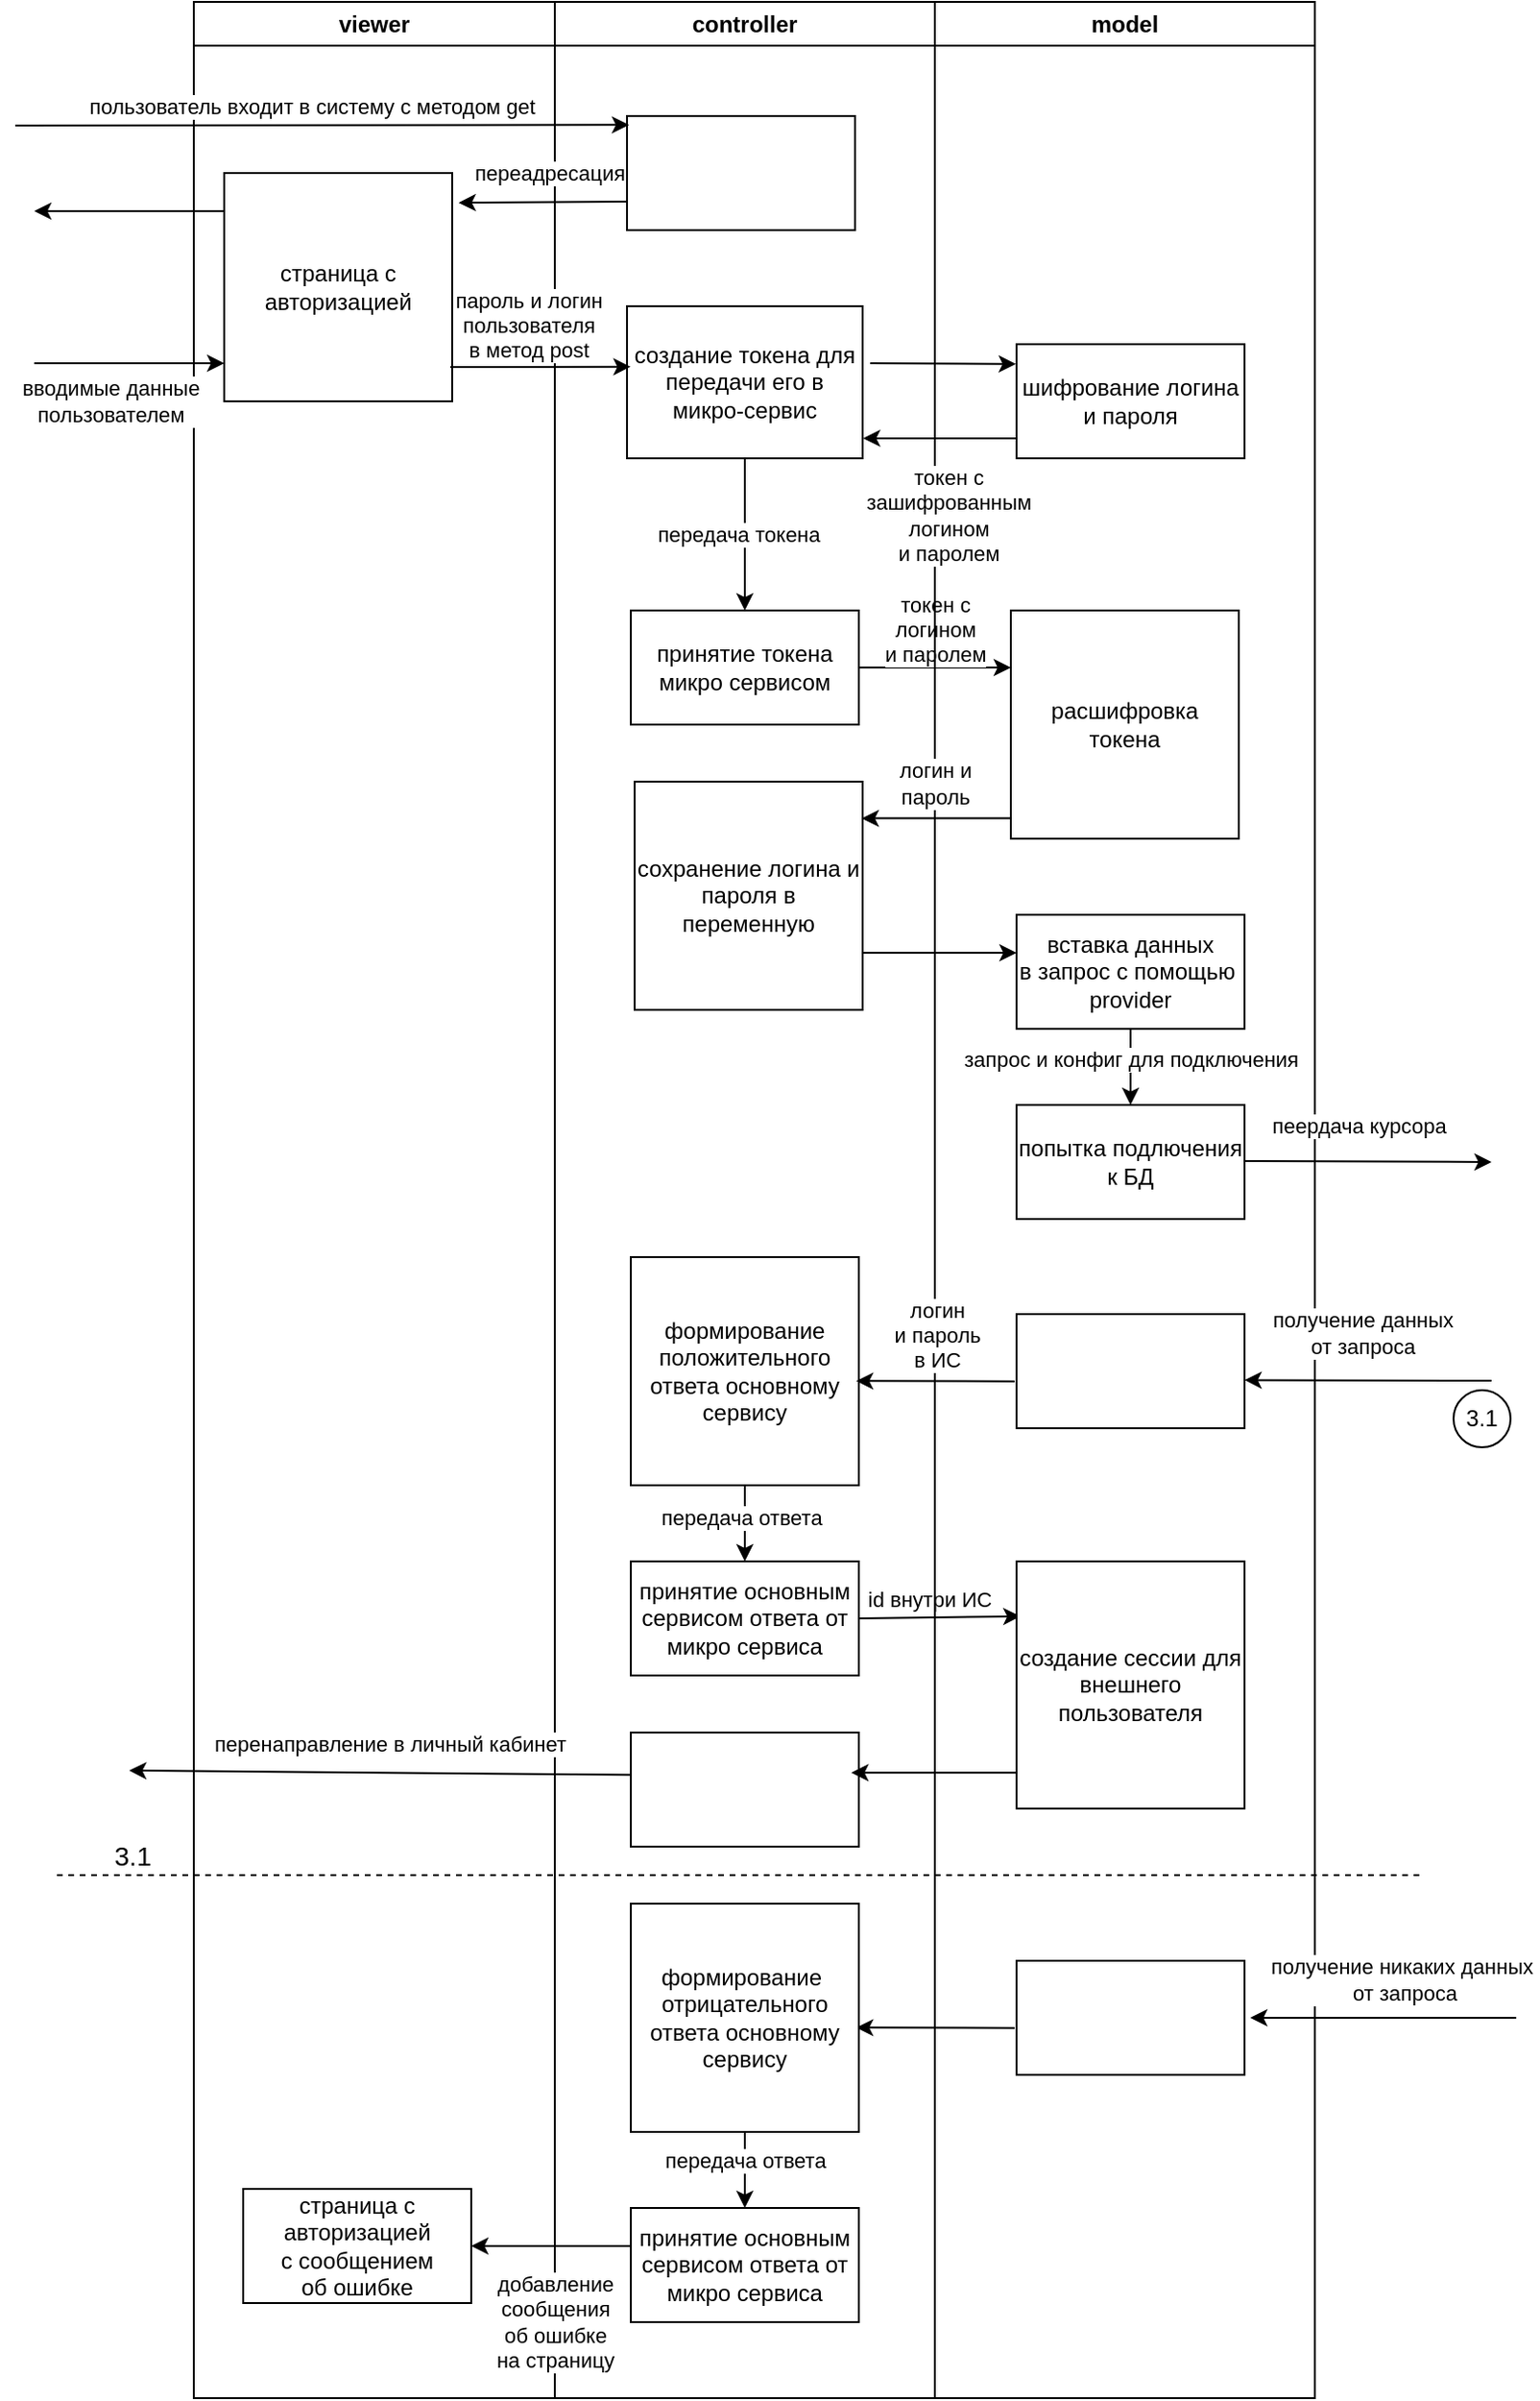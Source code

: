 <mxfile version="24.7.17">
  <diagram name="Страница — 1" id="aO370lTDI1Bmoa0-vd-T">
    <mxGraphModel dx="1290" dy="621" grid="1" gridSize="10" guides="1" tooltips="1" connect="1" arrows="1" fold="1" page="1" pageScale="1" pageWidth="827" pageHeight="1169" math="0" shadow="0">
      <root>
        <mxCell id="0" />
        <mxCell id="1" parent="0" />
        <mxCell id="uO3bWMtoUN3kTcEnwakk-37" value="controller" style="swimlane;whiteSpace=wrap;html=1;" parent="1" vertex="1">
          <mxGeometry x="294" y="60" width="200" height="1260" as="geometry" />
        </mxCell>
        <mxCell id="uO3bWMtoUN3kTcEnwakk-38" value="viewer" style="swimlane;whiteSpace=wrap;html=1;" parent="uO3bWMtoUN3kTcEnwakk-37" vertex="1">
          <mxGeometry x="-190" width="190" height="1260" as="geometry" />
        </mxCell>
        <mxCell id="uO3bWMtoUN3kTcEnwakk-39" value="страница с авторизацией" style="rounded=0;whiteSpace=wrap;html=1;" parent="uO3bWMtoUN3kTcEnwakk-38" vertex="1">
          <mxGeometry x="16" y="90" width="120" height="120" as="geometry" />
        </mxCell>
        <mxCell id="uO3bWMtoUN3kTcEnwakk-40" value="" style="endArrow=classic;html=1;rounded=0;exitX=0;exitY=0.5;exitDx=0;exitDy=0;" parent="uO3bWMtoUN3kTcEnwakk-38" edge="1">
          <mxGeometry width="50" height="50" relative="1" as="geometry">
            <mxPoint x="16" y="110" as="sourcePoint" />
            <mxPoint x="-84" y="110" as="targetPoint" />
          </mxGeometry>
        </mxCell>
        <mxCell id="uO3bWMtoUN3kTcEnwakk-65" value="" style="endArrow=classic;html=1;rounded=0;entryX=0;entryY=0.433;entryDx=0;entryDy=0;entryPerimeter=0;" parent="uO3bWMtoUN3kTcEnwakk-38" edge="1">
          <mxGeometry width="50" height="50" relative="1" as="geometry">
            <mxPoint x="-84" y="190.04" as="sourcePoint" />
            <mxPoint x="16" y="190.0" as="targetPoint" />
          </mxGeometry>
        </mxCell>
        <mxCell id="uO3bWMtoUN3kTcEnwakk-66" value="вводимые данные&lt;div&gt;пользователем&lt;/div&gt;" style="edgeLabel;html=1;align=center;verticalAlign=middle;resizable=0;points=[];" parent="uO3bWMtoUN3kTcEnwakk-65" vertex="1" connectable="0">
          <mxGeometry x="-0.121" relative="1" as="geometry">
            <mxPoint x="-4" y="20" as="offset" />
          </mxGeometry>
        </mxCell>
        <mxCell id="uO3bWMtoUN3kTcEnwakk-55" value="" style="endArrow=classic;html=1;rounded=0;exitX=0.014;exitY=0.371;exitDx=0;exitDy=0;exitPerimeter=0;" parent="uO3bWMtoUN3kTcEnwakk-38" source="uO3bWMtoUN3kTcEnwakk-99" edge="1">
          <mxGeometry width="50" height="50" relative="1" as="geometry">
            <mxPoint x="146" y="960" as="sourcePoint" />
            <mxPoint x="-34" y="930" as="targetPoint" />
          </mxGeometry>
        </mxCell>
        <mxCell id="uO3bWMtoUN3kTcEnwakk-56" value="перенаправление в личный кабинет" style="edgeLabel;html=1;align=center;verticalAlign=middle;resizable=0;points=[];" parent="uO3bWMtoUN3kTcEnwakk-55" vertex="1" connectable="0">
          <mxGeometry x="0.239" y="-1" relative="1" as="geometry">
            <mxPoint x="36" y="-14" as="offset" />
          </mxGeometry>
        </mxCell>
        <mxCell id="uO3bWMtoUN3kTcEnwakk-109" value="страница с авторизацией&lt;br&gt;с сообщением&lt;br&gt;об ошибке" style="rounded=0;whiteSpace=wrap;html=1;" parent="uO3bWMtoUN3kTcEnwakk-38" vertex="1">
          <mxGeometry x="26" y="1150" width="120" height="60" as="geometry" />
        </mxCell>
        <mxCell id="uO3bWMtoUN3kTcEnwakk-48" value="" style="endArrow=classic;html=1;rounded=0;exitX=1;exitY=0.75;exitDx=0;exitDy=0;" parent="uO3bWMtoUN3kTcEnwakk-37" source="uO3bWMtoUN3kTcEnwakk-87" edge="1">
          <mxGeometry width="50" height="50" relative="1" as="geometry">
            <mxPoint x="223" y="490" as="sourcePoint" />
            <mxPoint x="243" y="500" as="targetPoint" />
          </mxGeometry>
        </mxCell>
        <mxCell id="uO3bWMtoUN3kTcEnwakk-78" value="создание токена для передачи его в микро-сервис" style="rounded=0;whiteSpace=wrap;html=1;" parent="uO3bWMtoUN3kTcEnwakk-37" vertex="1">
          <mxGeometry x="38" y="160" width="124" height="80" as="geometry" />
        </mxCell>
        <mxCell id="uO3bWMtoUN3kTcEnwakk-46" value="" style="endArrow=classic;html=1;rounded=0;exitX=0.992;exitY=0.85;exitDx=0;exitDy=0;exitPerimeter=0;entryX=0.015;entryY=0.398;entryDx=0;entryDy=0;entryPerimeter=0;" parent="uO3bWMtoUN3kTcEnwakk-37" source="uO3bWMtoUN3kTcEnwakk-39" target="uO3bWMtoUN3kTcEnwakk-78" edge="1">
          <mxGeometry width="50" height="50" relative="1" as="geometry">
            <mxPoint x="56" y="210" as="sourcePoint" />
            <mxPoint x="16" y="192" as="targetPoint" />
          </mxGeometry>
        </mxCell>
        <mxCell id="uO3bWMtoUN3kTcEnwakk-47" value="пароль и логин&lt;br&gt;пользователя &lt;br&gt;в метод post" style="edgeLabel;html=1;align=center;verticalAlign=middle;resizable=0;points=[];" parent="uO3bWMtoUN3kTcEnwakk-46" vertex="1" connectable="0">
          <mxGeometry x="-0.384" y="-2" relative="1" as="geometry">
            <mxPoint x="12" y="-24" as="offset" />
          </mxGeometry>
        </mxCell>
        <mxCell id="uO3bWMtoUN3kTcEnwakk-80" value="" style="endArrow=classic;html=1;rounded=0;exitX=0.5;exitY=1;exitDx=0;exitDy=0;" parent="uO3bWMtoUN3kTcEnwakk-37" source="uO3bWMtoUN3kTcEnwakk-78" edge="1">
          <mxGeometry width="50" height="50" relative="1" as="geometry">
            <mxPoint x="95" y="390" as="sourcePoint" />
            <mxPoint x="100" y="320" as="targetPoint" />
          </mxGeometry>
        </mxCell>
        <mxCell id="uO3bWMtoUN3kTcEnwakk-110" value="передача токена&amp;nbsp;" style="edgeLabel;html=1;align=center;verticalAlign=middle;resizable=0;points=[];" parent="uO3bWMtoUN3kTcEnwakk-80" vertex="1" connectable="0">
          <mxGeometry x="-0.15" y="1" relative="1" as="geometry">
            <mxPoint x="-3" y="6" as="offset" />
          </mxGeometry>
        </mxCell>
        <mxCell id="uO3bWMtoUN3kTcEnwakk-81" value="принятие токена микро сервисом" style="rounded=0;whiteSpace=wrap;html=1;" parent="uO3bWMtoUN3kTcEnwakk-37" vertex="1">
          <mxGeometry x="40" y="320" width="120" height="60" as="geometry" />
        </mxCell>
        <mxCell id="uO3bWMtoUN3kTcEnwakk-82" value="" style="endArrow=classic;html=1;rounded=0;entryX=0;entryY=0.25;entryDx=0;entryDy=0;" parent="uO3bWMtoUN3kTcEnwakk-37" target="uO3bWMtoUN3kTcEnwakk-84" edge="1">
          <mxGeometry width="50" height="50" relative="1" as="geometry">
            <mxPoint x="160" y="350" as="sourcePoint" />
            <mxPoint x="206" y="360" as="targetPoint" />
          </mxGeometry>
        </mxCell>
        <mxCell id="uO3bWMtoUN3kTcEnwakk-85" value="токен с &lt;br&gt;логином &lt;br&gt;и паролем" style="edgeLabel;html=1;align=center;verticalAlign=middle;resizable=0;points=[];" parent="uO3bWMtoUN3kTcEnwakk-82" vertex="1" connectable="0">
          <mxGeometry x="0.192" relative="1" as="geometry">
            <mxPoint x="-8" y="-20" as="offset" />
          </mxGeometry>
        </mxCell>
        <mxCell id="uO3bWMtoUN3kTcEnwakk-87" value="сохранение логина и пароля в переменную" style="rounded=0;whiteSpace=wrap;html=1;" parent="uO3bWMtoUN3kTcEnwakk-37" vertex="1">
          <mxGeometry x="42" y="410" width="120" height="120" as="geometry" />
        </mxCell>
        <mxCell id="uO3bWMtoUN3kTcEnwakk-91" value="формирование положительного ответа основному сервису" style="rounded=0;whiteSpace=wrap;html=1;" parent="uO3bWMtoUN3kTcEnwakk-37" vertex="1">
          <mxGeometry x="40" y="660" width="120" height="120" as="geometry" />
        </mxCell>
        <mxCell id="uO3bWMtoUN3kTcEnwakk-93" value="принятие основным сервисом ответа от микро сервиса" style="rounded=0;whiteSpace=wrap;html=1;" parent="uO3bWMtoUN3kTcEnwakk-37" vertex="1">
          <mxGeometry x="40" y="820" width="120" height="60" as="geometry" />
        </mxCell>
        <mxCell id="uO3bWMtoUN3kTcEnwakk-94" value="" style="endArrow=classic;html=1;rounded=0;exitX=0.5;exitY=1;exitDx=0;exitDy=0;entryX=0.5;entryY=0;entryDx=0;entryDy=0;" parent="uO3bWMtoUN3kTcEnwakk-37" source="uO3bWMtoUN3kTcEnwakk-91" target="uO3bWMtoUN3kTcEnwakk-93" edge="1">
          <mxGeometry width="50" height="50" relative="1" as="geometry">
            <mxPoint x="56" y="840" as="sourcePoint" />
            <mxPoint x="106" y="790" as="targetPoint" />
          </mxGeometry>
        </mxCell>
        <mxCell id="uO3bWMtoUN3kTcEnwakk-111" value="передача ответа" style="edgeLabel;html=1;align=center;verticalAlign=middle;resizable=0;points=[];" parent="uO3bWMtoUN3kTcEnwakk-94" vertex="1" connectable="0">
          <mxGeometry x="-0.148" y="-2" relative="1" as="geometry">
            <mxPoint as="offset" />
          </mxGeometry>
        </mxCell>
        <mxCell id="uO3bWMtoUN3kTcEnwakk-96" value="id внутри ИС" style="endArrow=classic;html=1;rounded=0;entryX=0.017;entryY=0.222;entryDx=0;entryDy=0;entryPerimeter=0;" parent="uO3bWMtoUN3kTcEnwakk-37" target="uO3bWMtoUN3kTcEnwakk-95" edge="1">
          <mxGeometry x="-0.133" y="10" width="50" height="50" relative="1" as="geometry">
            <mxPoint x="160" y="850" as="sourcePoint" />
            <mxPoint x="226" y="830" as="targetPoint" />
            <mxPoint as="offset" />
          </mxGeometry>
        </mxCell>
        <mxCell id="uO3bWMtoUN3kTcEnwakk-97" value="" style="rounded=0;whiteSpace=wrap;html=1;" parent="uO3bWMtoUN3kTcEnwakk-37" vertex="1">
          <mxGeometry x="38" y="60" width="120" height="60" as="geometry" />
        </mxCell>
        <mxCell id="uO3bWMtoUN3kTcEnwakk-44" value="" style="endArrow=classic;html=1;rounded=0;entryX=1.028;entryY=0.13;entryDx=0;entryDy=0;exitX=0;exitY=0.75;exitDx=0;exitDy=0;entryPerimeter=0;" parent="uO3bWMtoUN3kTcEnwakk-37" source="uO3bWMtoUN3kTcEnwakk-97" target="uO3bWMtoUN3kTcEnwakk-39" edge="1">
          <mxGeometry width="50" height="50" relative="1" as="geometry">
            <mxPoint x="21.8" y="105.65" as="sourcePoint" />
            <mxPoint x="106" y="160" as="targetPoint" />
          </mxGeometry>
        </mxCell>
        <mxCell id="uO3bWMtoUN3kTcEnwakk-45" value="переадресация" style="edgeLabel;html=1;align=center;verticalAlign=middle;resizable=0;points=[];" parent="uO3bWMtoUN3kTcEnwakk-44" vertex="1" connectable="0">
          <mxGeometry x="-0.445" relative="1" as="geometry">
            <mxPoint x="-17" y="-15" as="offset" />
          </mxGeometry>
        </mxCell>
        <mxCell id="uO3bWMtoUN3kTcEnwakk-99" value="" style="rounded=0;whiteSpace=wrap;html=1;" parent="uO3bWMtoUN3kTcEnwakk-37" vertex="1">
          <mxGeometry x="40" y="910" width="120" height="60" as="geometry" />
        </mxCell>
        <mxCell id="uO3bWMtoUN3kTcEnwakk-41" value="" style="endArrow=none;dashed=1;html=1;rounded=0;" parent="uO3bWMtoUN3kTcEnwakk-37" edge="1">
          <mxGeometry width="50" height="50" relative="1" as="geometry">
            <mxPoint x="-262" y="985" as="sourcePoint" />
            <mxPoint x="458" y="985" as="targetPoint" />
          </mxGeometry>
        </mxCell>
        <mxCell id="uO3bWMtoUN3kTcEnwakk-42" value="&lt;font style=&quot;font-size: 14px;&quot;&gt;3.1&lt;/font&gt;" style="text;html=1;align=center;verticalAlign=middle;whiteSpace=wrap;rounded=0;" parent="uO3bWMtoUN3kTcEnwakk-37" vertex="1">
          <mxGeometry x="-252" y="960" width="60" height="30" as="geometry" />
        </mxCell>
        <mxCell id="uO3bWMtoUN3kTcEnwakk-57" value="model" style="swimlane;whiteSpace=wrap;html=1;" parent="1" vertex="1">
          <mxGeometry x="494" y="60" width="200" height="1260" as="geometry" />
        </mxCell>
        <mxCell id="uO3bWMtoUN3kTcEnwakk-58" value="вставка данных&lt;br&gt;в запрос с помощью&amp;nbsp;&lt;br&gt;provider" style="rounded=0;whiteSpace=wrap;html=1;" parent="uO3bWMtoUN3kTcEnwakk-57" vertex="1">
          <mxGeometry x="43" y="480" width="120" height="60" as="geometry" />
        </mxCell>
        <mxCell id="uO3bWMtoUN3kTcEnwakk-59" value="попытка подлючения&lt;br&gt;к БД" style="rounded=0;whiteSpace=wrap;html=1;" parent="uO3bWMtoUN3kTcEnwakk-57" vertex="1">
          <mxGeometry x="43" y="580" width="120" height="60" as="geometry" />
        </mxCell>
        <mxCell id="uO3bWMtoUN3kTcEnwakk-60" value="" style="endArrow=classic;html=1;rounded=0;exitX=0.5;exitY=1;exitDx=0;exitDy=0;" parent="uO3bWMtoUN3kTcEnwakk-57" source="uO3bWMtoUN3kTcEnwakk-58" target="uO3bWMtoUN3kTcEnwakk-59" edge="1">
          <mxGeometry width="50" height="50" relative="1" as="geometry">
            <mxPoint x="-127" y="510" as="sourcePoint" />
            <mxPoint x="-77" y="460" as="targetPoint" />
          </mxGeometry>
        </mxCell>
        <mxCell id="uO3bWMtoUN3kTcEnwakk-61" value="запрос и конфиг для подключения" style="edgeLabel;html=1;align=center;verticalAlign=middle;resizable=0;points=[];" parent="uO3bWMtoUN3kTcEnwakk-60" vertex="1" connectable="0">
          <mxGeometry x="-0.133" relative="1" as="geometry">
            <mxPoint y="-2" as="offset" />
          </mxGeometry>
        </mxCell>
        <mxCell id="uO3bWMtoUN3kTcEnwakk-76" value="шифрование логина и пароля" style="rounded=0;whiteSpace=wrap;html=1;" parent="uO3bWMtoUN3kTcEnwakk-57" vertex="1">
          <mxGeometry x="43" y="180" width="120" height="60" as="geometry" />
        </mxCell>
        <mxCell id="uO3bWMtoUN3kTcEnwakk-84" value="расшифровка токена" style="rounded=0;whiteSpace=wrap;html=1;" parent="uO3bWMtoUN3kTcEnwakk-57" vertex="1">
          <mxGeometry x="40" y="320" width="120" height="120" as="geometry" />
        </mxCell>
        <mxCell id="uO3bWMtoUN3kTcEnwakk-95" value="создание сессии для внешнего пользователя" style="rounded=0;whiteSpace=wrap;html=1;" parent="uO3bWMtoUN3kTcEnwakk-57" vertex="1">
          <mxGeometry x="43" y="820" width="120" height="130" as="geometry" />
        </mxCell>
        <mxCell id="uO3bWMtoUN3kTcEnwakk-98" value="" style="rounded=0;whiteSpace=wrap;html=1;" parent="uO3bWMtoUN3kTcEnwakk-57" vertex="1">
          <mxGeometry x="43" y="690" width="120" height="60" as="geometry" />
        </mxCell>
        <mxCell id="uO3bWMtoUN3kTcEnwakk-103" value="" style="endArrow=classic;html=1;rounded=0;exitX=0.5;exitY=1;exitDx=0;exitDy=0;entryX=0.5;entryY=0;entryDx=0;entryDy=0;" parent="uO3bWMtoUN3kTcEnwakk-57" source="uO3bWMtoUN3kTcEnwakk-101" target="uO3bWMtoUN3kTcEnwakk-102" edge="1">
          <mxGeometry width="50" height="50" relative="1" as="geometry">
            <mxPoint x="-144" y="1180" as="sourcePoint" />
            <mxPoint x="-94" y="1130" as="targetPoint" />
          </mxGeometry>
        </mxCell>
        <mxCell id="uO3bWMtoUN3kTcEnwakk-112" value="передача ответа" style="edgeLabel;html=1;align=center;verticalAlign=middle;resizable=0;points=[];" parent="uO3bWMtoUN3kTcEnwakk-103" vertex="1" connectable="0">
          <mxGeometry x="-0.243" relative="1" as="geometry">
            <mxPoint as="offset" />
          </mxGeometry>
        </mxCell>
        <mxCell id="uO3bWMtoUN3kTcEnwakk-105" value="" style="endArrow=classic;html=1;rounded=0;exitX=-0.008;exitY=0.589;exitDx=0;exitDy=0;entryX=0.988;entryY=0.543;entryDx=0;entryDy=0;entryPerimeter=0;exitPerimeter=0;" parent="uO3bWMtoUN3kTcEnwakk-57" source="uO3bWMtoUN3kTcEnwakk-104" target="uO3bWMtoUN3kTcEnwakk-101" edge="1">
          <mxGeometry width="50" height="50" relative="1" as="geometry">
            <mxPoint x="31" y="1065" as="sourcePoint" />
            <mxPoint x="-37" y="1065" as="targetPoint" />
          </mxGeometry>
        </mxCell>
        <mxCell id="uO3bWMtoUN3kTcEnwakk-101" value="формирование&amp;nbsp; отрицательного ответа основному сервису" style="rounded=0;whiteSpace=wrap;html=1;" parent="uO3bWMtoUN3kTcEnwakk-57" vertex="1">
          <mxGeometry x="-160" y="1000" width="120" height="120" as="geometry" />
        </mxCell>
        <mxCell id="uO3bWMtoUN3kTcEnwakk-102" value="принятие основным сервисом ответа от микро сервиса" style="rounded=0;whiteSpace=wrap;html=1;" parent="uO3bWMtoUN3kTcEnwakk-57" vertex="1">
          <mxGeometry x="-160" y="1160" width="120" height="60" as="geometry" />
        </mxCell>
        <mxCell id="uO3bWMtoUN3kTcEnwakk-104" value="" style="rounded=0;whiteSpace=wrap;html=1;" parent="uO3bWMtoUN3kTcEnwakk-57" vertex="1">
          <mxGeometry x="43" y="1030" width="120" height="60" as="geometry" />
        </mxCell>
        <mxCell id="uO3bWMtoUN3kTcEnwakk-63" value="" style="endArrow=classic;html=1;rounded=0;entryX=0.009;entryY=0.078;entryDx=0;entryDy=0;entryPerimeter=0;" parent="1" target="uO3bWMtoUN3kTcEnwakk-97" edge="1">
          <mxGeometry width="50" height="50" relative="1" as="geometry">
            <mxPoint x="10" y="125" as="sourcePoint" />
            <mxPoint x="324" y="125" as="targetPoint" />
          </mxGeometry>
        </mxCell>
        <mxCell id="uO3bWMtoUN3kTcEnwakk-64" value="пользователь входит в систему с методом get" style="edgeLabel;html=1;align=center;verticalAlign=middle;resizable=0;points=[];" parent="uO3bWMtoUN3kTcEnwakk-63" vertex="1" connectable="0">
          <mxGeometry x="0.373" y="-1" relative="1" as="geometry">
            <mxPoint x="-66" y="-11" as="offset" />
          </mxGeometry>
        </mxCell>
        <mxCell id="uO3bWMtoUN3kTcEnwakk-67" value="" style="endArrow=classic;html=1;rounded=0;" parent="1" edge="1">
          <mxGeometry width="50" height="50" relative="1" as="geometry">
            <mxPoint x="657" y="669.5" as="sourcePoint" />
            <mxPoint x="787" y="670" as="targetPoint" />
          </mxGeometry>
        </mxCell>
        <mxCell id="uO3bWMtoUN3kTcEnwakk-68" value="пеердача курсора" style="edgeLabel;html=1;align=center;verticalAlign=middle;resizable=0;points=[];" parent="uO3bWMtoUN3kTcEnwakk-67" vertex="1" connectable="0">
          <mxGeometry x="0.262" y="1" relative="1" as="geometry">
            <mxPoint x="-22" y="-18" as="offset" />
          </mxGeometry>
        </mxCell>
        <mxCell id="uO3bWMtoUN3kTcEnwakk-69" value="3.1" style="ellipse;whiteSpace=wrap;html=1;aspect=fixed;" parent="1" vertex="1">
          <mxGeometry x="767" y="790" width="30" height="30" as="geometry" />
        </mxCell>
        <mxCell id="uO3bWMtoUN3kTcEnwakk-70" value="" style="endArrow=classic;html=1;rounded=0;entryX=1;entryY=0.578;entryDx=0;entryDy=0;entryPerimeter=0;" parent="1" target="uO3bWMtoUN3kTcEnwakk-98" edge="1">
          <mxGeometry width="50" height="50" relative="1" as="geometry">
            <mxPoint x="787" y="785" as="sourcePoint" />
            <mxPoint x="669" y="784.66" as="targetPoint" />
          </mxGeometry>
        </mxCell>
        <mxCell id="uO3bWMtoUN3kTcEnwakk-71" value="получение данных&lt;br&gt;от запроса" style="edgeLabel;html=1;align=center;verticalAlign=middle;resizable=0;points=[];" parent="uO3bWMtoUN3kTcEnwakk-70" vertex="1" connectable="0">
          <mxGeometry x="-0.395" y="-2" relative="1" as="geometry">
            <mxPoint x="-29" y="-23" as="offset" />
          </mxGeometry>
        </mxCell>
        <mxCell id="uO3bWMtoUN3kTcEnwakk-72" value="" style="endArrow=classic;html=1;rounded=0;exitX=-0.008;exitY=0.589;exitDx=0;exitDy=0;entryX=0.988;entryY=0.543;entryDx=0;entryDy=0;entryPerimeter=0;exitPerimeter=0;" parent="1" source="uO3bWMtoUN3kTcEnwakk-98" target="uO3bWMtoUN3kTcEnwakk-91" edge="1">
          <mxGeometry width="50" height="50" relative="1" as="geometry">
            <mxPoint x="525" y="785" as="sourcePoint" />
            <mxPoint x="457" y="785" as="targetPoint" />
          </mxGeometry>
        </mxCell>
        <mxCell id="uO3bWMtoUN3kTcEnwakk-92" value="логин &lt;br&gt;и пароль &lt;br&gt;в ИС" style="edgeLabel;html=1;align=center;verticalAlign=middle;resizable=0;points=[];" parent="uO3bWMtoUN3kTcEnwakk-72" vertex="1" connectable="0">
          <mxGeometry x="-0.244" relative="1" as="geometry">
            <mxPoint x="-10" y="-25" as="offset" />
          </mxGeometry>
        </mxCell>
        <mxCell id="uO3bWMtoUN3kTcEnwakk-77" value="" style="endArrow=classic;html=1;rounded=0;entryX=1.002;entryY=0.868;entryDx=0;entryDy=0;entryPerimeter=0;exitX=-0.003;exitY=0.824;exitDx=0;exitDy=0;exitPerimeter=0;" parent="1" source="uO3bWMtoUN3kTcEnwakk-76" target="uO3bWMtoUN3kTcEnwakk-78" edge="1">
          <mxGeometry width="50" height="50" relative="1" as="geometry">
            <mxPoint x="520" y="290" as="sourcePoint" />
            <mxPoint x="460" y="290" as="targetPoint" />
          </mxGeometry>
        </mxCell>
        <mxCell id="uO3bWMtoUN3kTcEnwakk-79" value="токен с &lt;br&gt;зашифрованным &lt;br&gt;логином &lt;br&gt;и паролем" style="edgeLabel;html=1;align=center;verticalAlign=middle;resizable=0;points=[];" parent="uO3bWMtoUN3kTcEnwakk-77" vertex="1" connectable="0">
          <mxGeometry x="0.21" y="-1" relative="1" as="geometry">
            <mxPoint x="13" y="41" as="offset" />
          </mxGeometry>
        </mxCell>
        <mxCell id="uO3bWMtoUN3kTcEnwakk-74" value="" style="endArrow=classic;html=1;rounded=0;exitX=1.032;exitY=0.375;exitDx=0;exitDy=0;exitPerimeter=0;entryX=-0.003;entryY=0.173;entryDx=0;entryDy=0;entryPerimeter=0;" parent="1" source="uO3bWMtoUN3kTcEnwakk-78" target="uO3bWMtoUN3kTcEnwakk-76" edge="1">
          <mxGeometry width="50" height="50" relative="1" as="geometry">
            <mxPoint x="460" y="250" as="sourcePoint" />
            <mxPoint x="520" y="250" as="targetPoint" />
          </mxGeometry>
        </mxCell>
        <mxCell id="uO3bWMtoUN3kTcEnwakk-88" value="" style="endArrow=classic;html=1;rounded=0;exitX=-0.003;exitY=0.91;exitDx=0;exitDy=0;exitPerimeter=0;entryX=0.996;entryY=0.161;entryDx=0;entryDy=0;entryPerimeter=0;" parent="1" source="uO3bWMtoUN3kTcEnwakk-84" target="uO3bWMtoUN3kTcEnwakk-87" edge="1">
          <mxGeometry width="50" height="50" relative="1" as="geometry">
            <mxPoint x="450" y="510" as="sourcePoint" />
            <mxPoint x="470" y="490" as="targetPoint" />
          </mxGeometry>
        </mxCell>
        <mxCell id="uO3bWMtoUN3kTcEnwakk-89" value="логин и &lt;br&gt;пароль" style="edgeLabel;html=1;align=center;verticalAlign=middle;resizable=0;points=[];" parent="uO3bWMtoUN3kTcEnwakk-88" vertex="1" connectable="0">
          <mxGeometry x="0.439" relative="1" as="geometry">
            <mxPoint x="16" y="-19" as="offset" />
          </mxGeometry>
        </mxCell>
        <mxCell id="uO3bWMtoUN3kTcEnwakk-100" value="" style="endArrow=classic;html=1;rounded=0;exitX=-0.001;exitY=0.855;exitDx=0;exitDy=0;exitPerimeter=0;entryX=0.967;entryY=0.352;entryDx=0;entryDy=0;entryPerimeter=0;" parent="1" source="uO3bWMtoUN3kTcEnwakk-95" target="uO3bWMtoUN3kTcEnwakk-99" edge="1">
          <mxGeometry width="50" height="50" relative="1" as="geometry">
            <mxPoint x="490" y="980" as="sourcePoint" />
            <mxPoint x="540" y="930" as="targetPoint" />
          </mxGeometry>
        </mxCell>
        <mxCell id="uO3bWMtoUN3kTcEnwakk-49" value="" style="endArrow=classic;html=1;rounded=0;" parent="1" edge="1">
          <mxGeometry width="50" height="50" relative="1" as="geometry">
            <mxPoint x="800" y="1120" as="sourcePoint" />
            <mxPoint x="660" y="1120" as="targetPoint" />
          </mxGeometry>
        </mxCell>
        <mxCell id="uO3bWMtoUN3kTcEnwakk-50" value="получение никаких данных&amp;nbsp;&lt;br&gt;от запроса" style="edgeLabel;html=1;align=center;verticalAlign=middle;resizable=0;points=[];" parent="uO3bWMtoUN3kTcEnwakk-49" vertex="1" connectable="0">
          <mxGeometry x="-0.395" y="-2" relative="1" as="geometry">
            <mxPoint x="-17" y="-18" as="offset" />
          </mxGeometry>
        </mxCell>
        <mxCell id="uO3bWMtoUN3kTcEnwakk-107" value="" style="endArrow=classic;html=1;rounded=0;exitX=0.002;exitY=0.333;exitDx=0;exitDy=0;entryX=1;entryY=0.5;entryDx=0;entryDy=0;exitPerimeter=0;" parent="1" source="uO3bWMtoUN3kTcEnwakk-102" target="uO3bWMtoUN3kTcEnwakk-109" edge="1">
          <mxGeometry width="50" height="50" relative="1" as="geometry">
            <mxPoint x="343" y="1240" as="sourcePoint" />
            <mxPoint x="270" y="1240" as="targetPoint" />
          </mxGeometry>
        </mxCell>
        <mxCell id="uO3bWMtoUN3kTcEnwakk-108" value="добавление &lt;br&gt;сообщения&lt;br&gt;об ошибке&lt;br&gt;на страницу" style="edgeLabel;html=1;align=center;verticalAlign=middle;resizable=0;points=[];" parent="uO3bWMtoUN3kTcEnwakk-107" vertex="1" connectable="0">
          <mxGeometry x="-0.44" y="2" relative="1" as="geometry">
            <mxPoint x="-17" y="38" as="offset" />
          </mxGeometry>
        </mxCell>
      </root>
    </mxGraphModel>
  </diagram>
</mxfile>
